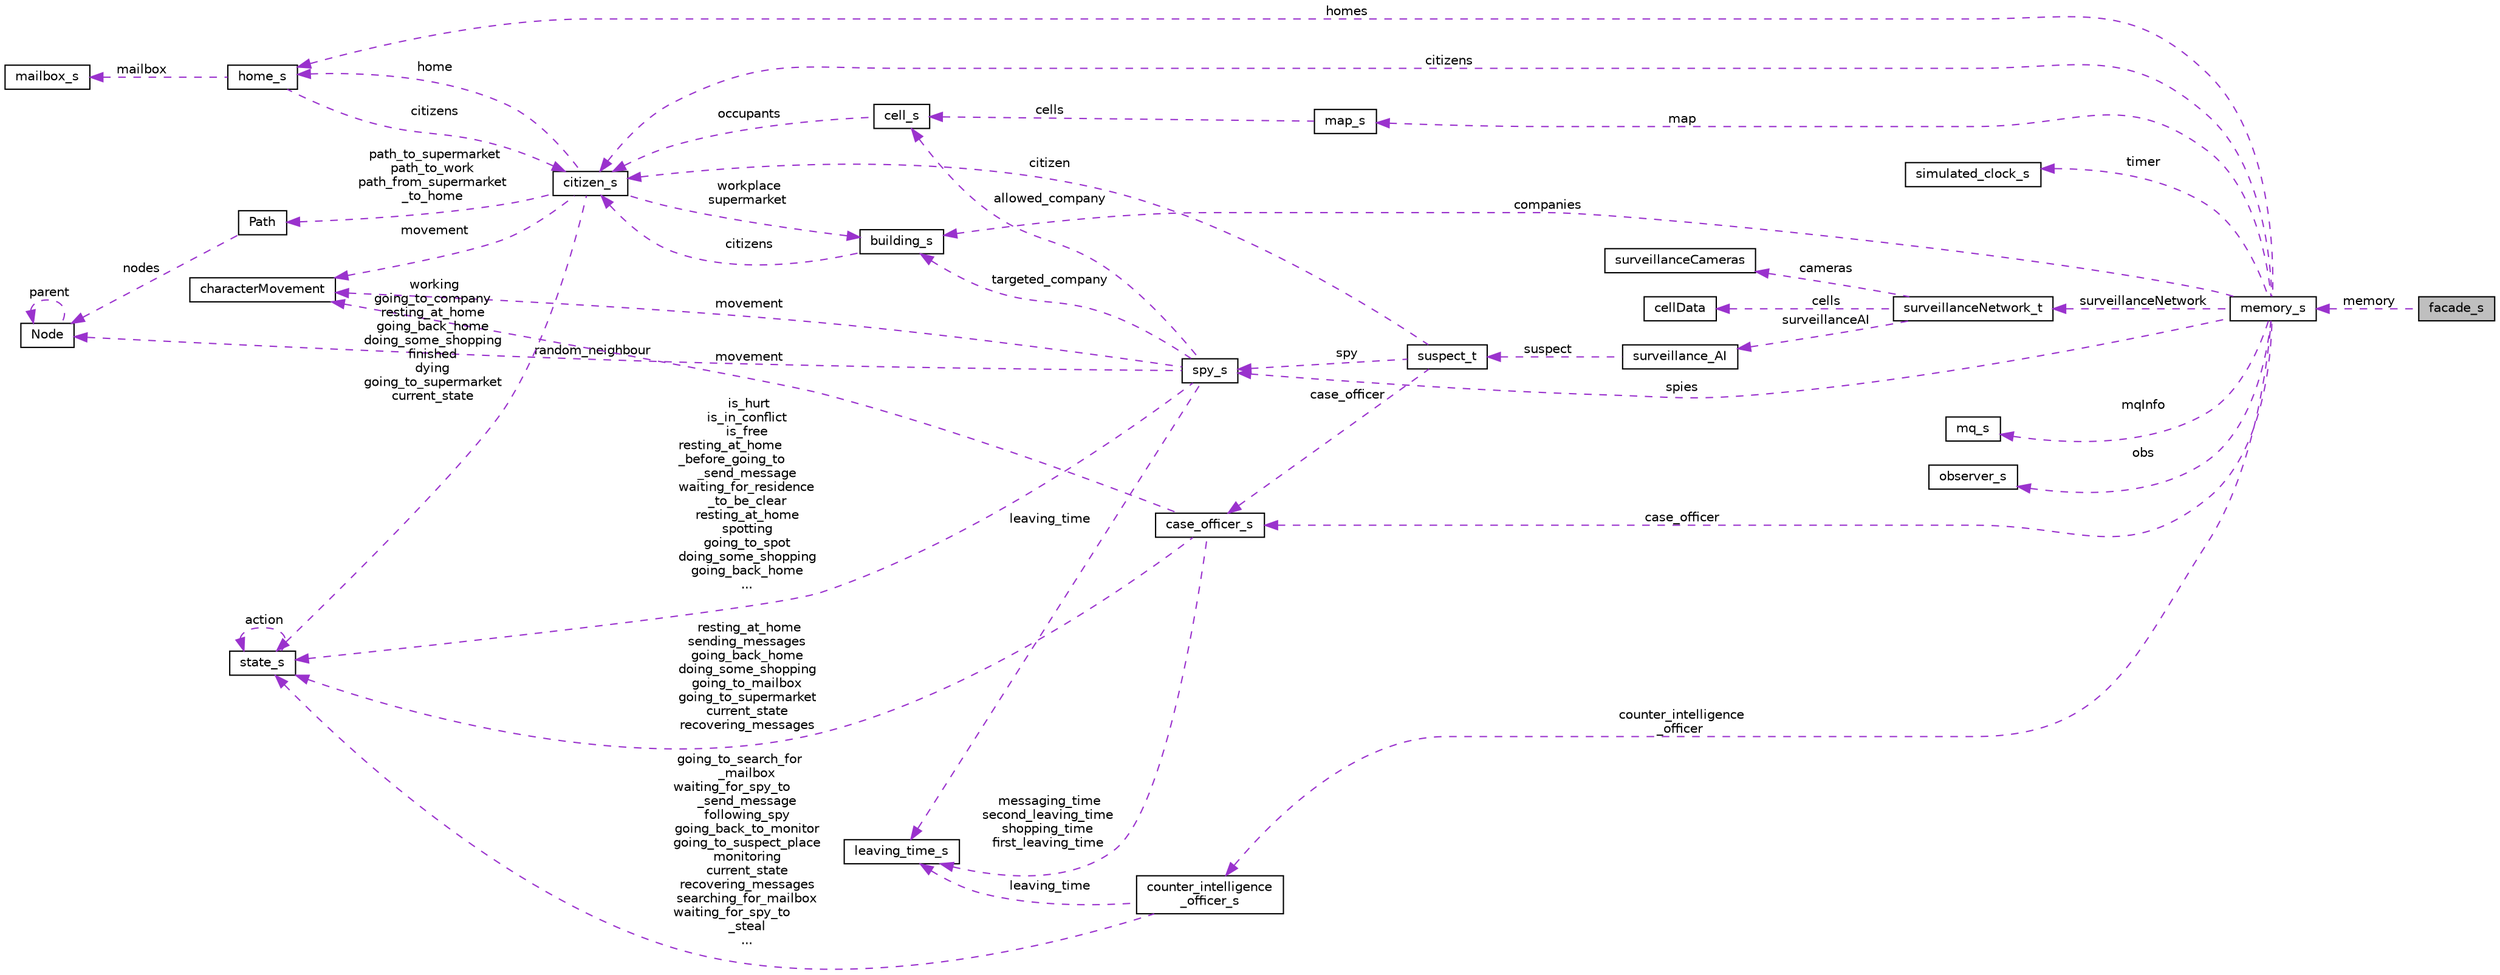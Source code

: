 digraph "facade_s"
{
 // LATEX_PDF_SIZE
  edge [fontname="Helvetica",fontsize="10",labelfontname="Helvetica",labelfontsize="10"];
  node [fontname="Helvetica",fontsize="10",shape=record];
  rankdir="LR";
  Node1 [label="facade_s",height=0.2,width=0.4,color="black", fillcolor="grey75", style="filled", fontcolor="black",tooltip=" "];
  Node2 -> Node1 [dir="back",color="darkorchid3",fontsize="10",style="dashed",label=" memory" ];
  Node2 [label="memory_s",height=0.2,width=0.4,color="black", fillcolor="white", style="filled",URL="$de/dd3/structmemory__s.html",tooltip="Structure representing the shared memory used by all processes in the simulation."];
  Node3 -> Node2 [dir="back",color="darkorchid3",fontsize="10",style="dashed",label=" homes" ];
  Node3 [label="home_s",height=0.2,width=0.4,color="black", fillcolor="white", style="filled",URL="$d3/d3f/structhome__s.html",tooltip="A structure representing a home in the simulation."];
  Node4 -> Node3 [dir="back",color="darkorchid3",fontsize="10",style="dashed",label=" citizens" ];
  Node4 [label="citizen_s",height=0.2,width=0.4,color="black", fillcolor="white", style="filled",URL="$dc/d85/structcitizen__s.html",tooltip="A structure representing a citizen in the simulation."];
  Node3 -> Node4 [dir="back",color="darkorchid3",fontsize="10",style="dashed",label=" home" ];
  Node5 -> Node4 [dir="back",color="darkorchid3",fontsize="10",style="dashed",label=" workplace\nsupermarket" ];
  Node5 [label="building_s",height=0.2,width=0.4,color="black", fillcolor="white", style="filled",URL="$d5/dac/structbuilding__s.html",tooltip="A structure representing a building in the simulation."];
  Node4 -> Node5 [dir="back",color="darkorchid3",fontsize="10",style="dashed",label=" citizens" ];
  Node6 -> Node4 [dir="back",color="darkorchid3",fontsize="10",style="dashed",label=" path_to_supermarket\npath_to_work\npath_from_supermarket\l_to_home" ];
  Node6 [label="Path",height=0.2,width=0.4,color="black", fillcolor="white", style="filled",URL="$d3/d20/structPath.html",tooltip="A structure representing a path in a grid."];
  Node7 -> Node6 [dir="back",color="darkorchid3",fontsize="10",style="dashed",label=" nodes" ];
  Node7 [label="Node",height=0.2,width=0.4,color="black", fillcolor="white", style="filled",URL="$d8/d49/structNode.html",tooltip="A structure representing a node in a grid."];
  Node7 -> Node7 [dir="back",color="darkorchid3",fontsize="10",style="dashed",label=" parent" ];
  Node8 -> Node4 [dir="back",color="darkorchid3",fontsize="10",style="dashed",label=" movement" ];
  Node8 [label="characterMovement",height=0.2,width=0.4,color="black", fillcolor="white", style="filled",URL="$d7/d19/structcharacterMovement.html",tooltip=" "];
  Node9 -> Node4 [dir="back",color="darkorchid3",fontsize="10",style="dashed",label=" working\ngoing_to_company\nresting_at_home\ngoing_back_home\ndoing_some_shopping\nfinished\ndying\ngoing_to_supermarket\ncurrent_state" ];
  Node9 [label="state_s",height=0.2,width=0.4,color="black", fillcolor="white", style="filled",URL="$d0/dd8/structstate__s.html",tooltip="Structure representing a state for a citizen."];
  Node9 -> Node9 [dir="back",color="darkorchid3",fontsize="10",style="dashed",label=" action" ];
  Node10 -> Node3 [dir="back",color="darkorchid3",fontsize="10",style="dashed",label=" mailbox" ];
  Node10 [label="mailbox_s",height=0.2,width=0.4,color="black", fillcolor="white", style="filled",URL="$d2/dc7/structmailbox__s.html",tooltip="A structure representing a mailbox in the simulation."];
  Node4 -> Node2 [dir="back",color="darkorchid3",fontsize="10",style="dashed",label=" citizens" ];
  Node11 -> Node2 [dir="back",color="darkorchid3",fontsize="10",style="dashed",label=" timer" ];
  Node11 [label="simulated_clock_s",height=0.2,width=0.4,color="black", fillcolor="white", style="filled",URL="$d2/d2c/structsimulated__clock__s.html",tooltip="Structure representing a simulated clock."];
  Node5 -> Node2 [dir="back",color="darkorchid3",fontsize="10",style="dashed",label=" companies" ];
  Node12 -> Node2 [dir="back",color="darkorchid3",fontsize="10",style="dashed",label=" surveillanceNetwork" ];
  Node12 [label="surveillanceNetwork_t",height=0.2,width=0.4,color="black", fillcolor="white", style="filled",URL="$d1/dad/structsurveillanceNetwork__t.html",tooltip=" "];
  Node13 -> Node12 [dir="back",color="darkorchid3",fontsize="10",style="dashed",label=" cameras" ];
  Node13 [label="surveillanceCameras",height=0.2,width=0.4,color="black", fillcolor="white", style="filled",URL="$d6/d5a/structsurveillanceCameras.html",tooltip=" "];
  Node14 -> Node12 [dir="back",color="darkorchid3",fontsize="10",style="dashed",label=" cells" ];
  Node14 [label="cellData",height=0.2,width=0.4,color="black", fillcolor="white", style="filled",URL="$dc/d23/structcellData.html",tooltip=" "];
  Node15 -> Node12 [dir="back",color="darkorchid3",fontsize="10",style="dashed",label=" surveillanceAI" ];
  Node15 [label="surveillance_AI",height=0.2,width=0.4,color="black", fillcolor="white", style="filled",URL="$de/d86/structsurveillance__AI.html",tooltip=" "];
  Node16 -> Node15 [dir="back",color="darkorchid3",fontsize="10",style="dashed",label=" suspect" ];
  Node16 [label="suspect_t",height=0.2,width=0.4,color="black", fillcolor="white", style="filled",URL="$d3/d37/unionsuspect__t.html",tooltip="Union representing a suspect that can be a citizen, spy, or case officer."];
  Node4 -> Node16 [dir="back",color="darkorchid3",fontsize="10",style="dashed",label=" citizen" ];
  Node17 -> Node16 [dir="back",color="darkorchid3",fontsize="10",style="dashed",label=" spy" ];
  Node17 [label="spy_s",height=0.2,width=0.4,color="black", fillcolor="white", style="filled",URL="$da/dff/structspy__s.html",tooltip="The spy information."];
  Node7 -> Node17 [dir="back",color="darkorchid3",fontsize="10",style="dashed",label=" random_neighbour" ];
  Node5 -> Node17 [dir="back",color="darkorchid3",fontsize="10",style="dashed",label=" targeted_company" ];
  Node18 -> Node17 [dir="back",color="darkorchid3",fontsize="10",style="dashed",label=" allowed_company" ];
  Node18 [label="cell_s",height=0.2,width=0.4,color="black", fillcolor="white", style="filled",URL="$d8/db0/structcell__s.html",tooltip="A cell within the map of the city."];
  Node4 -> Node18 [dir="back",color="darkorchid3",fontsize="10",style="dashed",label=" occupants" ];
  Node8 -> Node17 [dir="back",color="darkorchid3",fontsize="10",style="dashed",label=" movement" ];
  Node9 -> Node17 [dir="back",color="darkorchid3",fontsize="10",style="dashed",label=" is_hurt\nis_in_conflict\nis_free\nresting_at_home\l_before_going_to\l_send_message\nwaiting_for_residence\l_to_be_clear\nresting_at_home\nspotting\ngoing_to_spot\ndoing_some_shopping\ngoing_back_home\n..." ];
  Node19 -> Node17 [dir="back",color="darkorchid3",fontsize="10",style="dashed",label=" leaving_time" ];
  Node19 [label="leaving_time_s",height=0.2,width=0.4,color="black", fillcolor="white", style="filled",URL="$d2/d77/structleaving__time__s.html",tooltip="Structure representing leaving time."];
  Node20 -> Node16 [dir="back",color="darkorchid3",fontsize="10",style="dashed",label=" case_officer" ];
  Node20 [label="case_officer_s",height=0.2,width=0.4,color="black", fillcolor="white", style="filled",URL="$d3/d91/structcase__officer__s.html",tooltip="The case_officer information."];
  Node8 -> Node20 [dir="back",color="darkorchid3",fontsize="10",style="dashed",label=" movement" ];
  Node9 -> Node20 [dir="back",color="darkorchid3",fontsize="10",style="dashed",label=" resting_at_home\nsending_messages\ngoing_back_home\ndoing_some_shopping\ngoing_to_mailbox\ngoing_to_supermarket\ncurrent_state\nrecovering_messages" ];
  Node19 -> Node20 [dir="back",color="darkorchid3",fontsize="10",style="dashed",label=" messaging_time\nsecond_leaving_time\nshopping_time\nfirst_leaving_time" ];
  Node21 -> Node2 [dir="back",color="darkorchid3",fontsize="10",style="dashed",label=" mqInfo" ];
  Node21 [label="mq_s",height=0.2,width=0.4,color="black", fillcolor="white", style="filled",URL="$d8/de7/structmq__s.html",tooltip="Structure representing a message queue."];
  Node22 -> Node2 [dir="back",color="darkorchid3",fontsize="10",style="dashed",label=" obs" ];
  Node22 [label="observer_s",height=0.2,width=0.4,color="black", fillcolor="white", style="filled",URL="$d7/d1e/structobserver__s.html",tooltip=" "];
  Node17 -> Node2 [dir="back",color="darkorchid3",fontsize="10",style="dashed",label=" spies" ];
  Node23 -> Node2 [dir="back",color="darkorchid3",fontsize="10",style="dashed",label=" map" ];
  Node23 [label="map_s",height=0.2,width=0.4,color="black", fillcolor="white", style="filled",URL="$d7/de4/structmap__s.html",tooltip="The city map."];
  Node18 -> Node23 [dir="back",color="darkorchid3",fontsize="10",style="dashed",label=" cells" ];
  Node20 -> Node2 [dir="back",color="darkorchid3",fontsize="10",style="dashed",label=" case_officer" ];
  Node24 -> Node2 [dir="back",color="darkorchid3",fontsize="10",style="dashed",label=" counter_intelligence\l_officer" ];
  Node24 [label="counter_intelligence\l_officer_s",height=0.2,width=0.4,color="black", fillcolor="white", style="filled",URL="$d8/d8f/structcounter__intelligence__officer__s.html",tooltip="The counterintelligence_officer information."];
  Node9 -> Node24 [dir="back",color="darkorchid3",fontsize="10",style="dashed",label=" going_to_search_for\l_mailbox\nwaiting_for_spy_to\l_send_message\nfollowing_spy\ngoing_back_to_monitor\ngoing_to_suspect_place\nmonitoring\ncurrent_state\nrecovering_messages\nsearching_for_mailbox\nwaiting_for_spy_to\l_steal\n..." ];
  Node19 -> Node24 [dir="back",color="darkorchid3",fontsize="10",style="dashed",label=" leaving_time" ];
}
